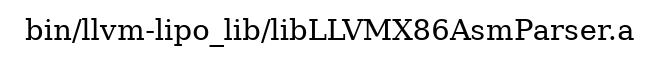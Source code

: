 digraph "bin/llvm-lipo_lib/libLLVMX86AsmParser.a" {
	label="bin/llvm-lipo_lib/libLLVMX86AsmParser.a";
	rankdir=LR;

}
